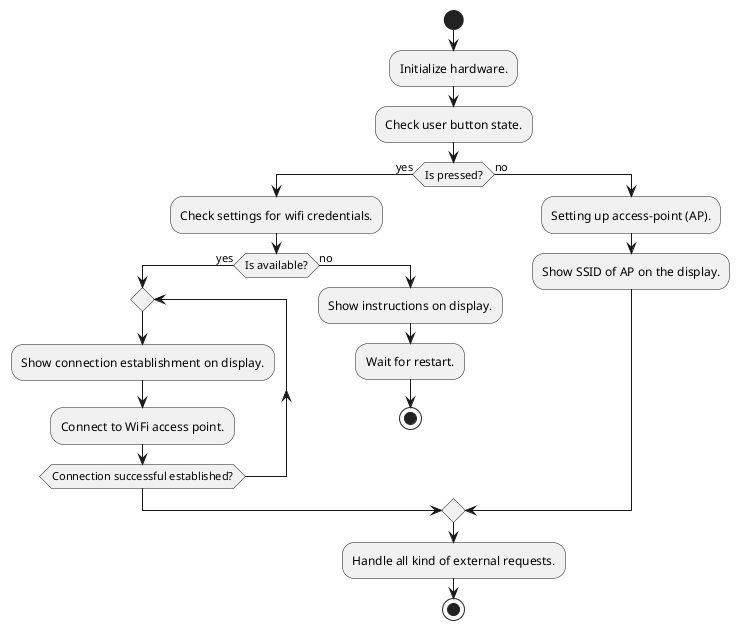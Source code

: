 @startuml startup

start
:Initialize hardware.;
:Check user button state.;

if (Is pressed?) then (yes)

    :Check settings for wifi credentials.;

    if (Is available?) then (yes)

        repeat
            :Show connection establishment on display.;
            :Connect to WiFi access point.;
        repeat while(Connection successful established?)

    else (no)

        :Show instructions on display.;
        :Wait for restart.;
        stop

    endif

else (no)

    :Setting up access-point (AP).;
    :Show SSID of AP on the display.;

endif

:Handle all kind of external requests.;
stop

@enduml

